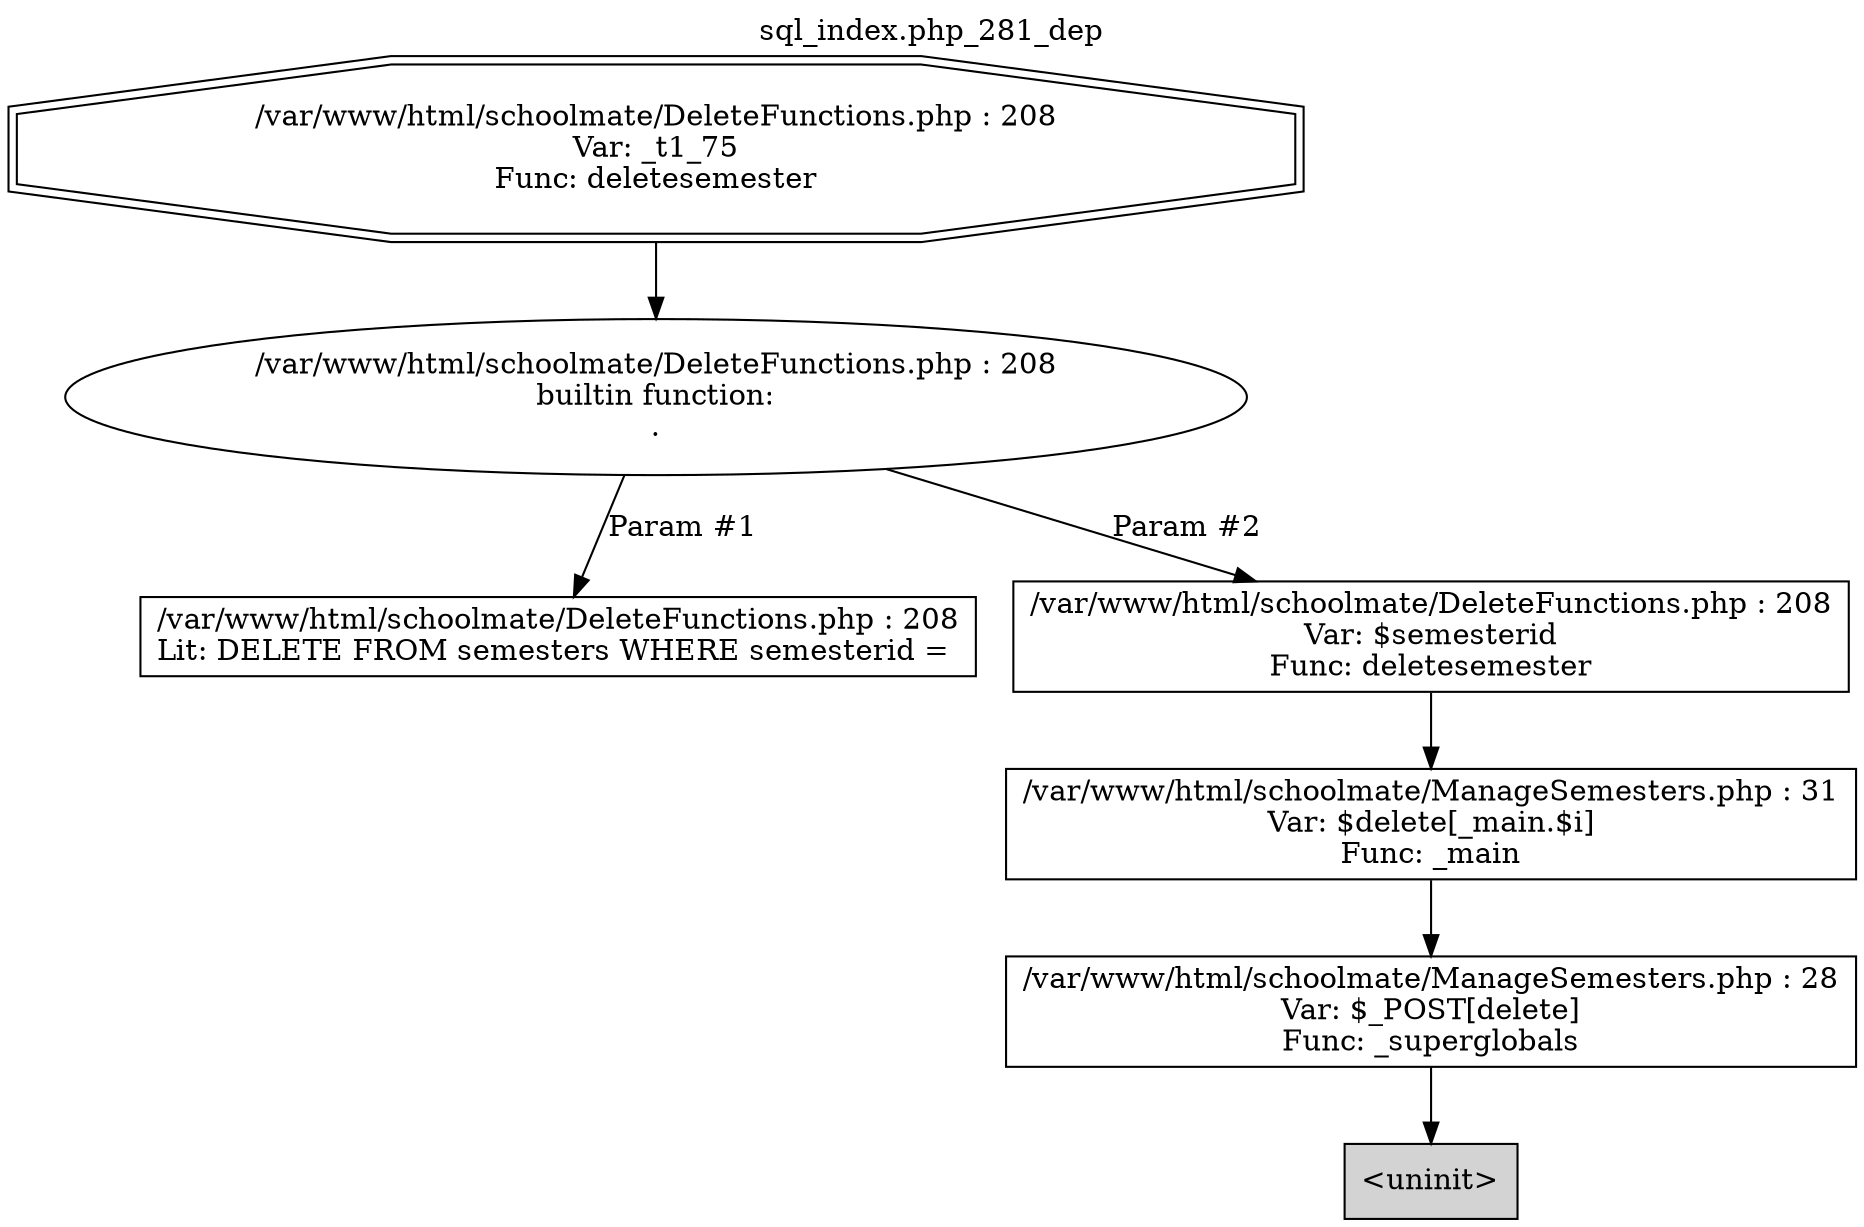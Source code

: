 digraph cfg {
  label="sql_index.php_281_dep";
  labelloc=t;
  n1 [shape=doubleoctagon, label="/var/www/html/schoolmate/DeleteFunctions.php : 208\nVar: _t1_75\nFunc: deletesemester\n"];
  n2 [shape=ellipse, label="/var/www/html/schoolmate/DeleteFunctions.php : 208\nbuiltin function:\n.\n"];
  n3 [shape=box, label="/var/www/html/schoolmate/DeleteFunctions.php : 208\nLit: DELETE FROM semesters WHERE semesterid = \n"];
  n4 [shape=box, label="/var/www/html/schoolmate/DeleteFunctions.php : 208\nVar: $semesterid\nFunc: deletesemester\n"];
  n5 [shape=box, label="/var/www/html/schoolmate/ManageSemesters.php : 31\nVar: $delete[_main.$i]\nFunc: _main\n"];
  n6 [shape=box, label="/var/www/html/schoolmate/ManageSemesters.php : 28\nVar: $_POST[delete]\nFunc: _superglobals\n"];
  n7 [shape=box, label="<uninit>",style=filled];
  n1 -> n2;
  n2 -> n3[label="Param #1"];
  n2 -> n4[label="Param #2"];
  n6 -> n7;
  n5 -> n6;
  n4 -> n5;
}
